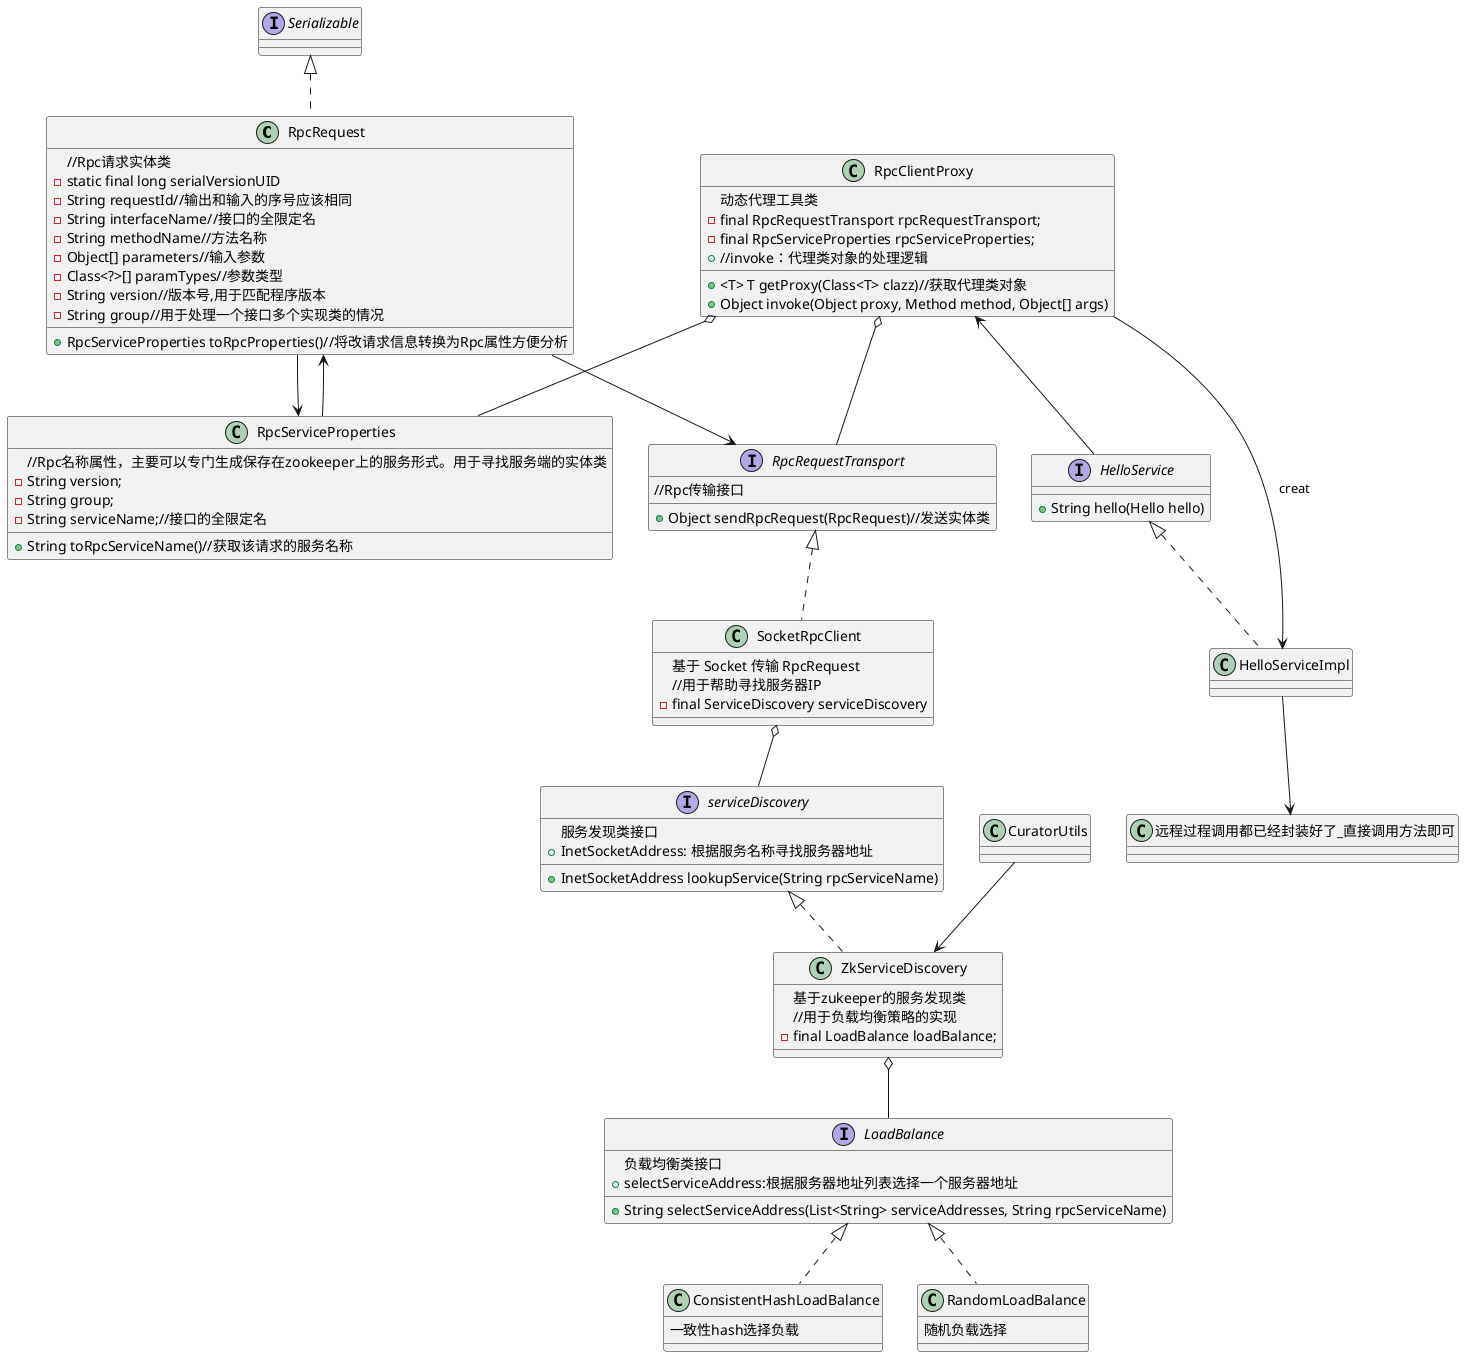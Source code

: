 @startuml
'https://plantuml.com/class-diagram

'abstract class AbstractList
'abstract AbstractCollection
'interface List
'interface Collection
'
'List <|-- AbstractList
'Collection <|-- AbstractCollection
'
'Collection <|- List
'AbstractCollection <|- AbstractList
'AbstractList <|-- ArrayList
'
'class ArrayList {
'Object[] elementData
'size()
'}
'
'enum TimeUnit {
'DAYS
'HOURS
'MINUTES
'}

class RpcRequest implements Serializable{
    //Rpc请求实体类
    - static final long serialVersionUID
    - String requestId//输出和输入的序号应该相同
    - String interfaceName//接口的全限定名
    - String methodName//方法名称
    - Object[] parameters//输入参数
    - Class<?>[] paramTypes//参数类型
    - String version//版本号,用于匹配程序版本
    - String group//用于处理一个接口多个实现类的情况
    + RpcServiceProperties toRpcProperties()//将改请求信息转换为Rpc属性方便分析
}
RpcRequest --> RpcServiceProperties
RpcServiceProperties --> RpcRequest
class RpcServiceProperties {
    //Rpc名称属性，主要可以专门生成保存在zookeeper上的服务形式。用于寻找服务端的实体类
    - String version;
    - String group;
    - String serviceName;//接口的全限定名
    + String toRpcServiceName()//获取该请求的服务名称
}


RpcRequest --> RpcRequestTransport
interface RpcRequestTransport{
    //Rpc传输接口
    + Object sendRpcRequest(RpcRequest)//发送实体类
}

class SocketRpcClient implements RpcRequestTransport {
 基于 Socket 传输 RpcRequest
    //用于帮助寻找服务器IP
    - final ServiceDiscovery serviceDiscovery
}

SocketRpcClient o-- serviceDiscovery
interface serviceDiscovery{
    服务发现类接口
    + InetSocketAddress lookupService(String rpcServiceName)
    + InetSocketAddress: 根据服务名称寻找服务器地址
}

class ZkServiceDiscovery implements serviceDiscovery {
    基于zukeeper的服务发现类
    //用于负载均衡策略的实现
    - final LoadBalance loadBalance;
}
CuratorUtils --> ZkServiceDiscovery
ZkServiceDiscovery o-- LoadBalance
interface LoadBalance{
    负载均衡类接口
    + selectServiceAddress:根据服务器地址列表选择一个服务器地址
    + String selectServiceAddress(List<String> serviceAddresses, String rpcServiceName)
}

class ConsistentHashLoadBalance implements LoadBalance{
    一致性hash选择负载
}

class RandomLoadBalance implements LoadBalance{
    随机负载选择
}
RpcClientProxy o-- RpcRequestTransport
RpcClientProxy o-- RpcServiceProperties

class RpcClientProxy{
    动态代理工具类
    - final RpcRequestTransport rpcRequestTransport;
    -final RpcServiceProperties rpcServiceProperties;
    + <T> T getProxy(Class<T> clazz)//获取代理类对象
    + //invoke：代理类对象的处理逻辑
    + Object invoke(Object proxy, Method method, Object[] args)
}

interface HelloService {
  + String hello(Hello hello)
}
RpcClientProxy <-- HelloService

RpcClientProxy --> HelloServiceImpl:creat

HelloServiceImpl -->远程过程调用都已经封装好了_直接调用方法即可
class HelloServiceImpl implements HelloService {
}
@enduml
